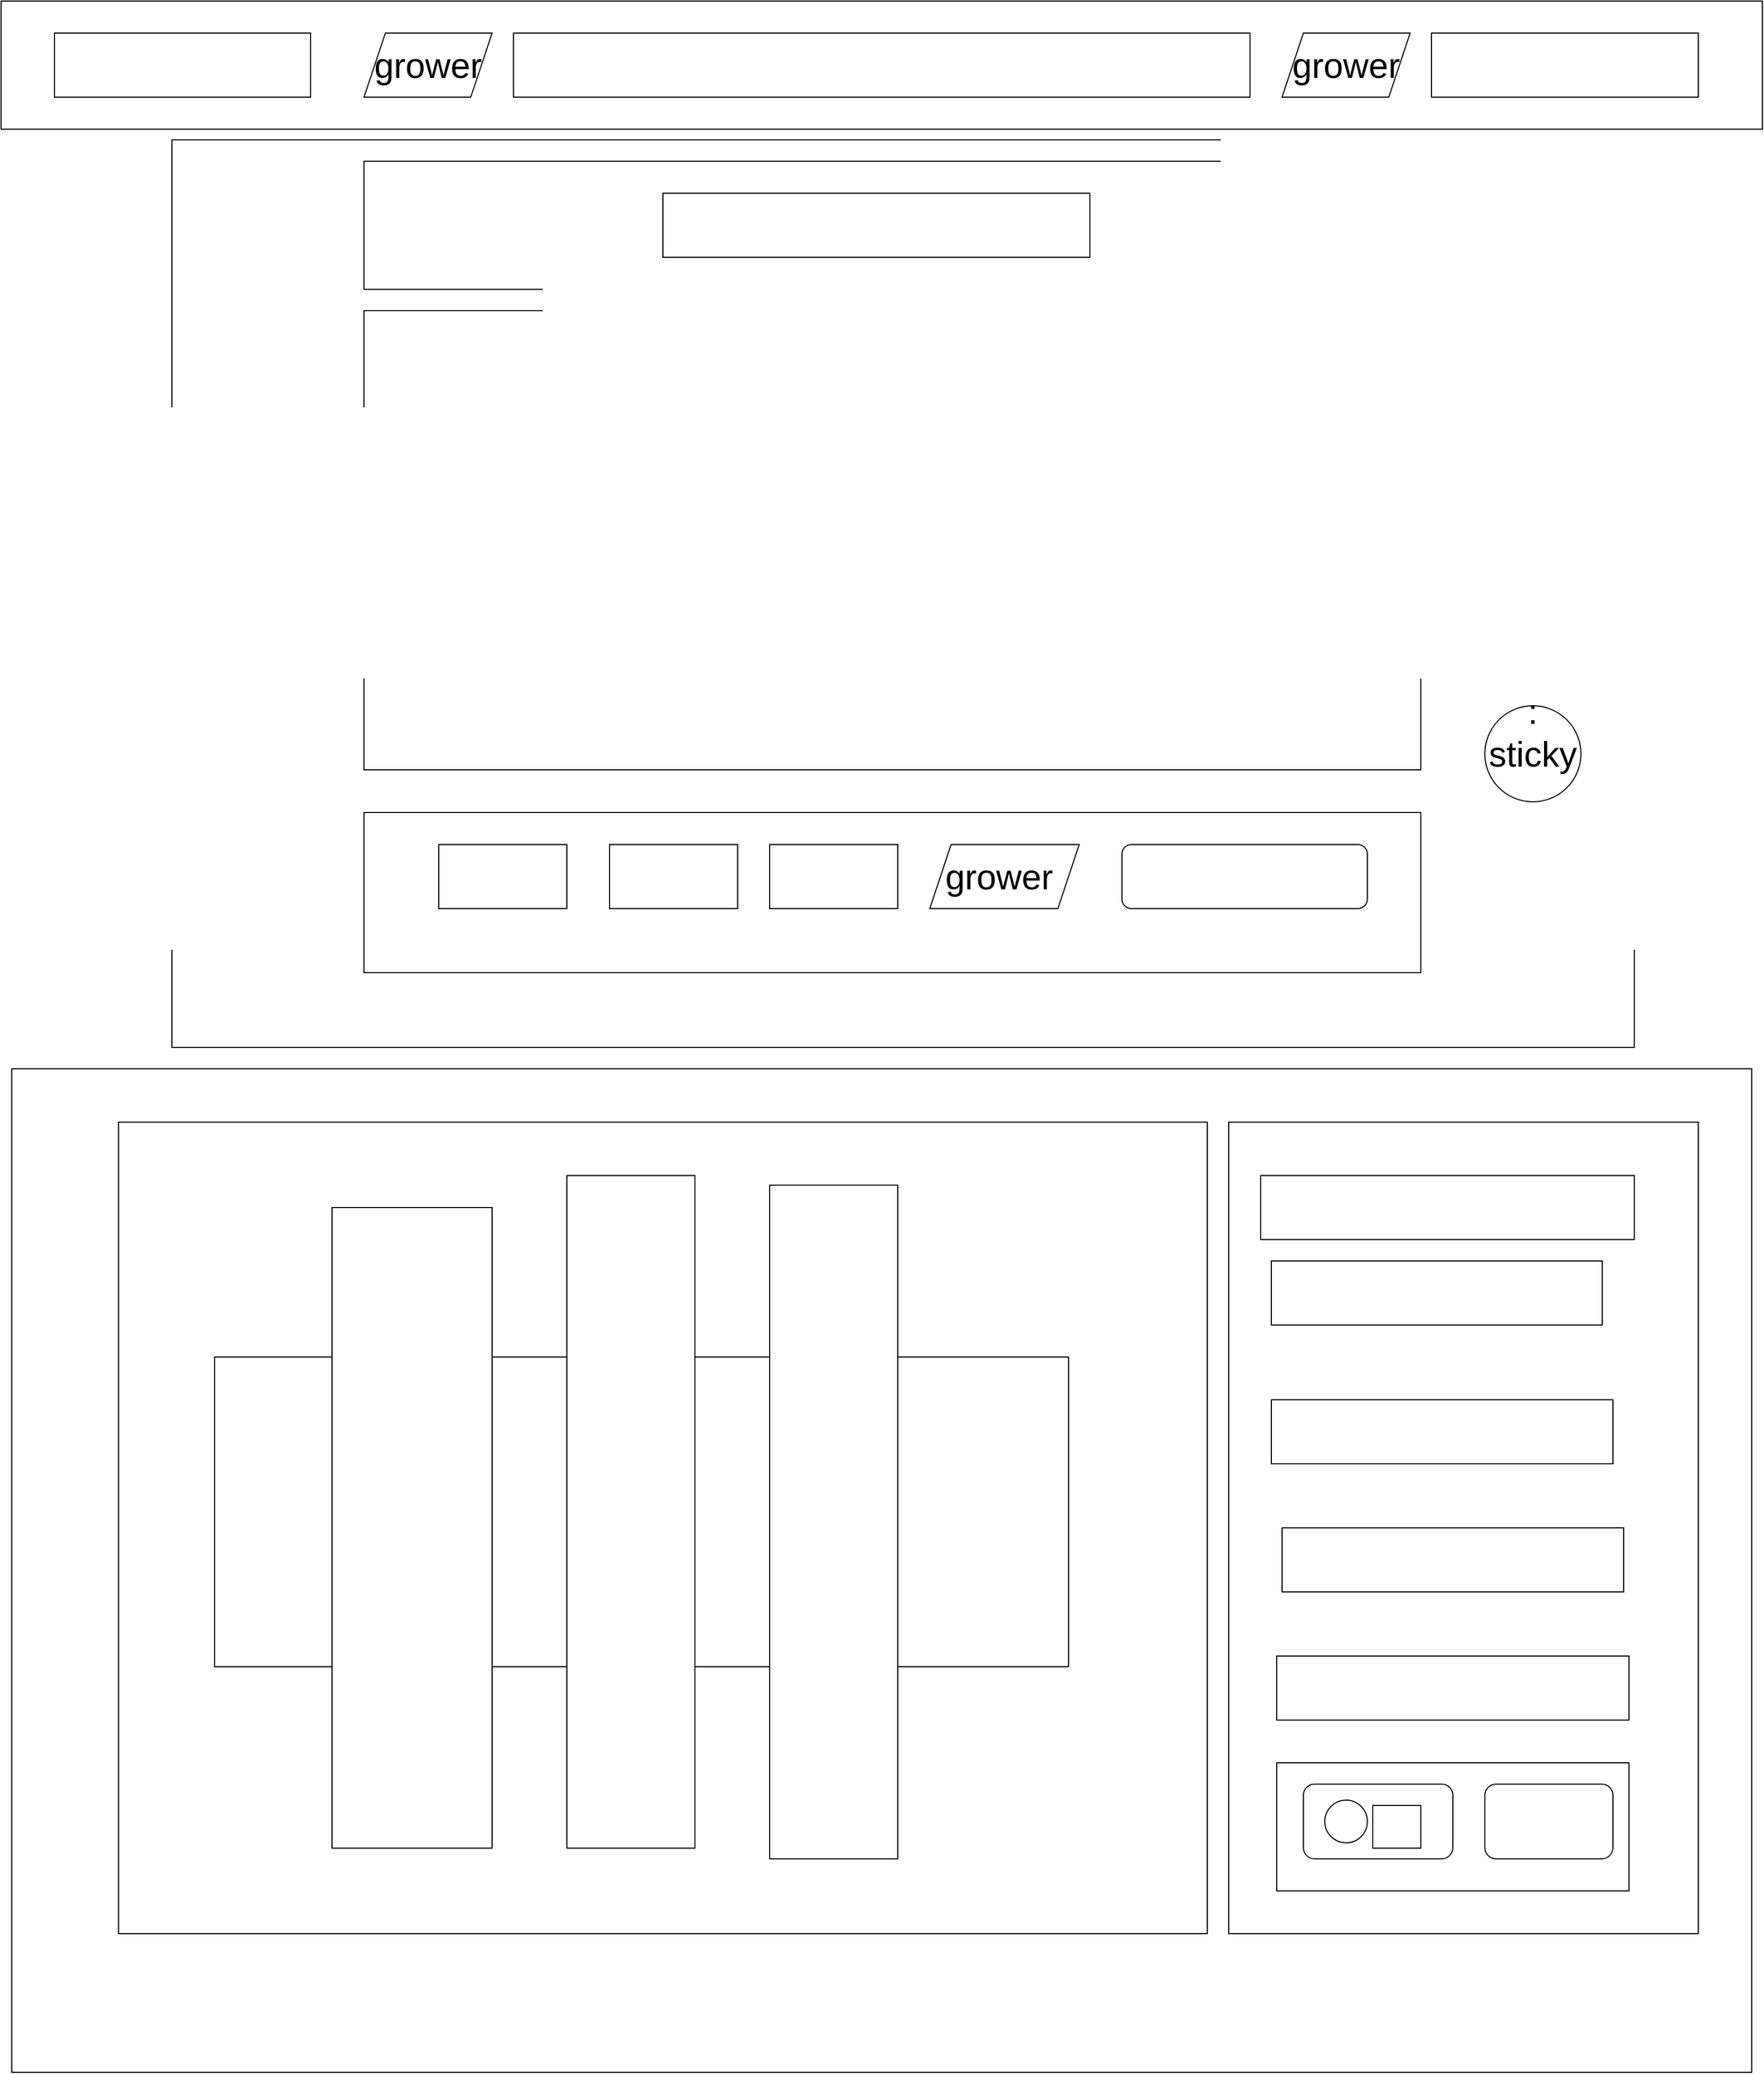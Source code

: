 <mxfile version="17.3.0" type="device"><diagram id="3OrtZcgbBQnU74HWF9Nm" name="Page-1"><mxGraphModel dx="3555" dy="1970" grid="1" gridSize="10" guides="1" tooltips="1" connect="1" arrows="1" fold="1" page="1" pageScale="1" pageWidth="827" pageHeight="1169" math="0" shadow="0"><root><mxCell id="0"/><mxCell id="1" parent="0"/><mxCell id="wrs8JwhND0fL7kN9VaJI-4" value="" style="rounded=0;whiteSpace=wrap;html=1;" vertex="1" parent="1"><mxGeometry width="1650" height="120" as="geometry"/></mxCell><mxCell id="wrs8JwhND0fL7kN9VaJI-5" value="" style="rounded=0;whiteSpace=wrap;html=1;" vertex="1" parent="1"><mxGeometry x="50" y="30" width="240" height="60" as="geometry"/></mxCell><mxCell id="wrs8JwhND0fL7kN9VaJI-6" value="" style="rounded=0;whiteSpace=wrap;html=1;" vertex="1" parent="1"><mxGeometry x="480" y="30" width="690" height="60" as="geometry"/></mxCell><mxCell id="wrs8JwhND0fL7kN9VaJI-7" value="" style="rounded=0;whiteSpace=wrap;html=1;strokeColor=#000000;" vertex="1" parent="1"><mxGeometry x="1340" y="30" width="250" height="60" as="geometry"/></mxCell><mxCell id="wrs8JwhND0fL7kN9VaJI-8" value="" style="rounded=0;whiteSpace=wrap;html=1;strokeColor=#000000;" vertex="1" parent="1"><mxGeometry x="160" y="130" width="1370" height="850" as="geometry"/></mxCell><mxCell id="wrs8JwhND0fL7kN9VaJI-9" value="" style="rounded=0;whiteSpace=wrap;html=1;strokeColor=#000000;" vertex="1" parent="1"><mxGeometry x="340" y="150" width="990" height="120" as="geometry"/></mxCell><mxCell id="wrs8JwhND0fL7kN9VaJI-11" value="" style="rounded=0;whiteSpace=wrap;html=1;strokeColor=#000000;" vertex="1" parent="1"><mxGeometry x="10" y="1000" width="1630" height="940" as="geometry"/></mxCell><mxCell id="wrs8JwhND0fL7kN9VaJI-12" value="" style="rounded=0;whiteSpace=wrap;html=1;strokeColor=#000000;" vertex="1" parent="1"><mxGeometry x="340" y="290" width="990" height="430" as="geometry"/></mxCell><mxCell id="wrs8JwhND0fL7kN9VaJI-13" value="" style="rounded=0;whiteSpace=wrap;html=1;strokeColor=#000000;" vertex="1" parent="1"><mxGeometry x="340" y="760" width="990" height="150" as="geometry"/></mxCell><mxCell id="wrs8JwhND0fL7kN9VaJI-14" value="" style="rounded=1;whiteSpace=wrap;html=1;strokeColor=#000000;" vertex="1" parent="1"><mxGeometry x="1050" y="790" width="230" height="60" as="geometry"/></mxCell><mxCell id="wrs8JwhND0fL7kN9VaJI-15" value="" style="rounded=0;whiteSpace=wrap;html=1;strokeColor=#000000;" vertex="1" parent="1"><mxGeometry x="620" y="180" width="400" height="60" as="geometry"/></mxCell><mxCell id="wrs8JwhND0fL7kN9VaJI-17" value="" style="rounded=0;whiteSpace=wrap;html=1;strokeColor=#000000;" vertex="1" parent="1"><mxGeometry x="410" y="790" width="120" height="60" as="geometry"/></mxCell><mxCell id="wrs8JwhND0fL7kN9VaJI-18" value="" style="rounded=0;whiteSpace=wrap;html=1;strokeColor=#000000;" vertex="1" parent="1"><mxGeometry x="720" y="790" width="120" height="60" as="geometry"/></mxCell><mxCell id="wrs8JwhND0fL7kN9VaJI-19" value="" style="rounded=0;whiteSpace=wrap;html=1;strokeColor=#000000;" vertex="1" parent="1"><mxGeometry x="570" y="790" width="120" height="60" as="geometry"/></mxCell><mxCell id="wrs8JwhND0fL7kN9VaJI-21" value="" style="shape=parallelogram;perimeter=parallelogramPerimeter;whiteSpace=wrap;html=1;fixedSize=1;strokeColor=#000000;" vertex="1" parent="1"><mxGeometry x="340" y="30" width="120" height="60" as="geometry"/></mxCell><mxCell id="wrs8JwhND0fL7kN9VaJI-22" value="" style="shape=parallelogram;perimeter=parallelogramPerimeter;whiteSpace=wrap;html=1;fixedSize=1;strokeColor=#000000;" vertex="1" parent="1"><mxGeometry x="1200" y="30" width="120" height="60" as="geometry"/></mxCell><mxCell id="wrs8JwhND0fL7kN9VaJI-23" value="" style="shape=parallelogram;perimeter=parallelogramPerimeter;whiteSpace=wrap;html=1;fixedSize=1;strokeColor=#000000;" vertex="1" parent="1"><mxGeometry x="870" y="790" width="140" height="60" as="geometry"/></mxCell><mxCell id="wrs8JwhND0fL7kN9VaJI-24" value="grower" style="text;html=1;strokeColor=none;fillColor=none;align=center;verticalAlign=middle;whiteSpace=wrap;rounded=0;fontSize=33;horizontal=1;" vertex="1" parent="1"><mxGeometry x="305" width="190" height="120" as="geometry"/></mxCell><mxCell id="wrs8JwhND0fL7kN9VaJI-25" value="grower" style="text;html=1;strokeColor=none;fillColor=none;align=center;verticalAlign=middle;whiteSpace=wrap;rounded=0;fontSize=33;horizontal=1;" vertex="1" parent="1"><mxGeometry x="1165" width="190" height="120" as="geometry"/></mxCell><mxCell id="wrs8JwhND0fL7kN9VaJI-26" value="grower" style="text;html=1;strokeColor=none;fillColor=none;align=center;verticalAlign=middle;whiteSpace=wrap;rounded=0;fontSize=33;horizontal=1;" vertex="1" parent="1"><mxGeometry x="840" y="760" width="190" height="120" as="geometry"/></mxCell><mxCell id="wrs8JwhND0fL7kN9VaJI-28" value="" style="ellipse;whiteSpace=wrap;html=1;aspect=fixed;fontSize=33;strokeColor=#000000;" vertex="1" parent="1"><mxGeometry x="1390" y="660" width="90" height="90" as="geometry"/></mxCell><mxCell id="wrs8JwhND0fL7kN9VaJI-29" value=": sticky&lt;br&gt;" style="text;html=1;strokeColor=none;fillColor=none;align=center;verticalAlign=middle;whiteSpace=wrap;rounded=0;fontSize=33;" vertex="1" parent="1"><mxGeometry x="1405" y="670" width="60" height="30" as="geometry"/></mxCell><mxCell id="wrs8JwhND0fL7kN9VaJI-30" value="" style="rounded=0;whiteSpace=wrap;html=1;fontSize=33;strokeColor=#000000;" vertex="1" parent="1"><mxGeometry x="110" y="1050" width="1020" height="760" as="geometry"/></mxCell><mxCell id="wrs8JwhND0fL7kN9VaJI-31" value="" style="rounded=0;whiteSpace=wrap;html=1;fontSize=33;strokeColor=#000000;" vertex="1" parent="1"><mxGeometry x="1150" y="1050" width="440" height="760" as="geometry"/></mxCell><mxCell id="wrs8JwhND0fL7kN9VaJI-32" value="" style="rounded=0;whiteSpace=wrap;html=1;fontSize=33;strokeColor=#000000;" vertex="1" parent="1"><mxGeometry x="1180" y="1100" width="350" height="60" as="geometry"/></mxCell><mxCell id="wrs8JwhND0fL7kN9VaJI-33" value="" style="rounded=0;whiteSpace=wrap;html=1;fontSize=33;strokeColor=#000000;" vertex="1" parent="1"><mxGeometry x="1195" y="1550" width="330" height="60" as="geometry"/></mxCell><mxCell id="wrs8JwhND0fL7kN9VaJI-34" value="" style="rounded=0;whiteSpace=wrap;html=1;fontSize=33;strokeColor=#000000;" vertex="1" parent="1"><mxGeometry x="1200" y="1430" width="320" height="60" as="geometry"/></mxCell><mxCell id="wrs8JwhND0fL7kN9VaJI-35" value="" style="rounded=0;whiteSpace=wrap;html=1;fontSize=33;strokeColor=#000000;" vertex="1" parent="1"><mxGeometry x="1190" y="1310" width="320" height="60" as="geometry"/></mxCell><mxCell id="wrs8JwhND0fL7kN9VaJI-36" value="" style="rounded=0;whiteSpace=wrap;html=1;fontSize=33;strokeColor=#000000;" vertex="1" parent="1"><mxGeometry x="1190" y="1180" width="310" height="60" as="geometry"/></mxCell><mxCell id="wrs8JwhND0fL7kN9VaJI-39" value="" style="rounded=0;whiteSpace=wrap;html=1;fontSize=33;strokeColor=#000000;" vertex="1" parent="1"><mxGeometry x="1195" y="1650" width="330" height="120" as="geometry"/></mxCell><mxCell id="wrs8JwhND0fL7kN9VaJI-41" value="" style="rounded=1;whiteSpace=wrap;html=1;fontSize=33;strokeColor=#000000;" vertex="1" parent="1"><mxGeometry x="1390" y="1670" width="120" height="70" as="geometry"/></mxCell><mxCell id="wrs8JwhND0fL7kN9VaJI-42" value="" style="rounded=1;whiteSpace=wrap;html=1;fontSize=33;strokeColor=#000000;" vertex="1" parent="1"><mxGeometry x="1220" y="1670" width="140" height="70" as="geometry"/></mxCell><mxCell id="wrs8JwhND0fL7kN9VaJI-43" value="" style="ellipse;whiteSpace=wrap;html=1;aspect=fixed;fontSize=33;strokeColor=#000000;" vertex="1" parent="1"><mxGeometry x="1240" y="1685" width="40" height="40" as="geometry"/></mxCell><mxCell id="wrs8JwhND0fL7kN9VaJI-44" value="" style="rounded=0;whiteSpace=wrap;html=1;fontSize=33;strokeColor=#000000;" vertex="1" parent="1"><mxGeometry x="1285" y="1690" width="45" height="40" as="geometry"/></mxCell><mxCell id="wrs8JwhND0fL7kN9VaJI-45" value="" style="rounded=0;whiteSpace=wrap;html=1;fontSize=33;strokeColor=#000000;" vertex="1" parent="1"><mxGeometry x="200" y="1270" width="800" height="290" as="geometry"/></mxCell><mxCell id="wrs8JwhND0fL7kN9VaJI-46" value="" style="rounded=0;whiteSpace=wrap;html=1;fontSize=33;strokeColor=#000000;" vertex="1" parent="1"><mxGeometry x="720" y="1109" width="120" height="631" as="geometry"/></mxCell><mxCell id="wrs8JwhND0fL7kN9VaJI-47" value="" style="rounded=0;whiteSpace=wrap;html=1;fontSize=33;strokeColor=#000000;" vertex="1" parent="1"><mxGeometry x="530" y="1100" width="120" height="630" as="geometry"/></mxCell><mxCell id="wrs8JwhND0fL7kN9VaJI-48" value="" style="rounded=0;whiteSpace=wrap;html=1;fontSize=33;strokeColor=#000000;" vertex="1" parent="1"><mxGeometry x="310" y="1130" width="150" height="600" as="geometry"/></mxCell></root></mxGraphModel></diagram></mxfile>